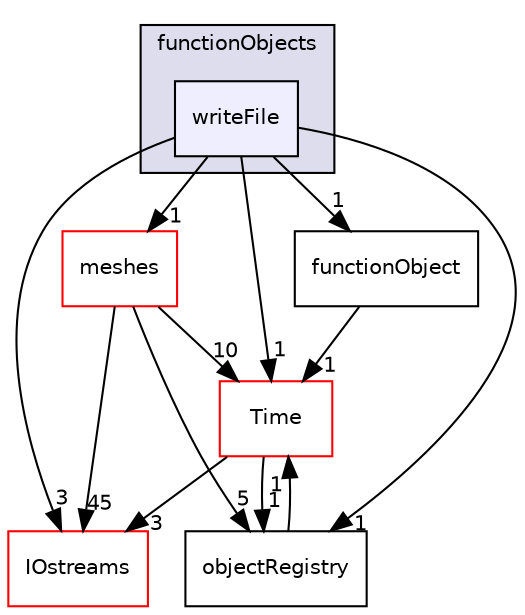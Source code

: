 digraph "src/OpenFOAM/db/functionObjects/writeFile" {
  bgcolor=transparent;
  compound=true
  node [ fontsize="10", fontname="Helvetica"];
  edge [ labelfontsize="10", labelfontname="Helvetica"];
  subgraph clusterdir_b1391b8691e21d3cff54e51a698f3c2b {
    graph [ bgcolor="#ddddee", pencolor="black", label="functionObjects" fontname="Helvetica", fontsize="10", URL="dir_b1391b8691e21d3cff54e51a698f3c2b.html"]
  dir_bde5469f89c35603ee2033d988995560 [shape=box, label="writeFile", style="filled", fillcolor="#eeeeff", pencolor="black", URL="dir_bde5469f89c35603ee2033d988995560.html"];
  }
  dir_ec5b63092fb55ef516ddf05b3841c89d [shape=box label="Time" color="red" URL="dir_ec5b63092fb55ef516ddf05b3841c89d.html"];
  dir_aa2423979fb45fc41c393a5db370ab21 [shape=box label="meshes" color="red" URL="dir_aa2423979fb45fc41c393a5db370ab21.html"];
  dir_466e4f5b4cc1582939ab4ceba36098d8 [shape=box label="IOstreams" color="red" URL="dir_466e4f5b4cc1582939ab4ceba36098d8.html"];
  dir_f80fc3e4842cbab48cb780bc6e6d033e [shape=box label="objectRegistry" URL="dir_f80fc3e4842cbab48cb780bc6e6d033e.html"];
  dir_54771b73ae8d00c119965aead573f78a [shape=box label="functionObject" URL="dir_54771b73ae8d00c119965aead573f78a.html"];
  dir_ec5b63092fb55ef516ddf05b3841c89d->dir_466e4f5b4cc1582939ab4ceba36098d8 [headlabel="3", labeldistance=1.5 headhref="dir_002285_002265.html"];
  dir_ec5b63092fb55ef516ddf05b3841c89d->dir_f80fc3e4842cbab48cb780bc6e6d033e [headlabel="1", labeldistance=1.5 headhref="dir_002285_002280.html"];
  dir_aa2423979fb45fc41c393a5db370ab21->dir_ec5b63092fb55ef516ddf05b3841c89d [headlabel="10", labeldistance=1.5 headhref="dir_002525_002285.html"];
  dir_aa2423979fb45fc41c393a5db370ab21->dir_466e4f5b4cc1582939ab4ceba36098d8 [headlabel="45", labeldistance=1.5 headhref="dir_002525_002265.html"];
  dir_aa2423979fb45fc41c393a5db370ab21->dir_f80fc3e4842cbab48cb780bc6e6d033e [headlabel="5", labeldistance=1.5 headhref="dir_002525_002280.html"];
  dir_f80fc3e4842cbab48cb780bc6e6d033e->dir_ec5b63092fb55ef516ddf05b3841c89d [headlabel="1", labeldistance=1.5 headhref="dir_002280_002285.html"];
  dir_bde5469f89c35603ee2033d988995560->dir_ec5b63092fb55ef516ddf05b3841c89d [headlabel="1", labeldistance=1.5 headhref="dir_002251_002285.html"];
  dir_bde5469f89c35603ee2033d988995560->dir_aa2423979fb45fc41c393a5db370ab21 [headlabel="1", labeldistance=1.5 headhref="dir_002251_002525.html"];
  dir_bde5469f89c35603ee2033d988995560->dir_466e4f5b4cc1582939ab4ceba36098d8 [headlabel="3", labeldistance=1.5 headhref="dir_002251_002265.html"];
  dir_bde5469f89c35603ee2033d988995560->dir_f80fc3e4842cbab48cb780bc6e6d033e [headlabel="1", labeldistance=1.5 headhref="dir_002251_002280.html"];
  dir_bde5469f89c35603ee2033d988995560->dir_54771b73ae8d00c119965aead573f78a [headlabel="1", labeldistance=1.5 headhref="dir_002251_002244.html"];
  dir_54771b73ae8d00c119965aead573f78a->dir_ec5b63092fb55ef516ddf05b3841c89d [headlabel="1", labeldistance=1.5 headhref="dir_002244_002285.html"];
}
